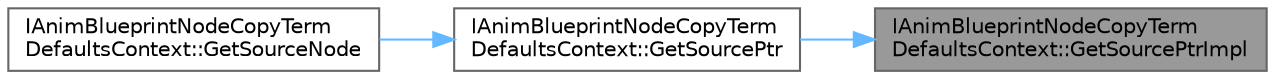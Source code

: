 digraph "IAnimBlueprintNodeCopyTermDefaultsContext::GetSourcePtrImpl"
{
 // INTERACTIVE_SVG=YES
 // LATEX_PDF_SIZE
  bgcolor="transparent";
  edge [fontname=Helvetica,fontsize=10,labelfontname=Helvetica,labelfontsize=10];
  node [fontname=Helvetica,fontsize=10,shape=box,height=0.2,width=0.4];
  rankdir="RL";
  Node1 [id="Node000001",label="IAnimBlueprintNodeCopyTerm\lDefaultsContext::GetSourcePtrImpl",height=0.2,width=0.4,color="gray40", fillcolor="grey60", style="filled", fontcolor="black",tooltip=" "];
  Node1 -> Node2 [id="edge1_Node000001_Node000002",dir="back",color="steelblue1",style="solid",tooltip=" "];
  Node2 [id="Node000002",label="IAnimBlueprintNodeCopyTerm\lDefaultsContext::GetSourcePtr",height=0.2,width=0.4,color="grey40", fillcolor="white", style="filled",URL="$d7/d6f/classIAnimBlueprintNodeCopyTermDefaultsContext.html#a967d810daeef87a4ac428808504573f1",tooltip=" "];
  Node2 -> Node3 [id="edge2_Node000002_Node000003",dir="back",color="steelblue1",style="solid",tooltip=" "];
  Node3 [id="Node000003",label="IAnimBlueprintNodeCopyTerm\lDefaultsContext::GetSourceNode",height=0.2,width=0.4,color="grey40", fillcolor="white", style="filled",URL="$d7/d6f/classIAnimBlueprintNodeCopyTermDefaultsContext.html#a61a3c29283963332af5f1b3c00780f72",tooltip=" "];
}
